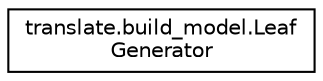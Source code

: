digraph "Graphical Class Hierarchy"
{
  edge [fontname="Helvetica",fontsize="10",labelfontname="Helvetica",labelfontsize="10"];
  node [fontname="Helvetica",fontsize="10",shape=record];
  rankdir="LR";
  Node1 [label="translate.build_model.Leaf\lGenerator",height=0.2,width=0.4,color="black", fillcolor="white", style="filled",URL="$classtranslate_1_1build__model_1_1LeafGenerator.html"];
}

